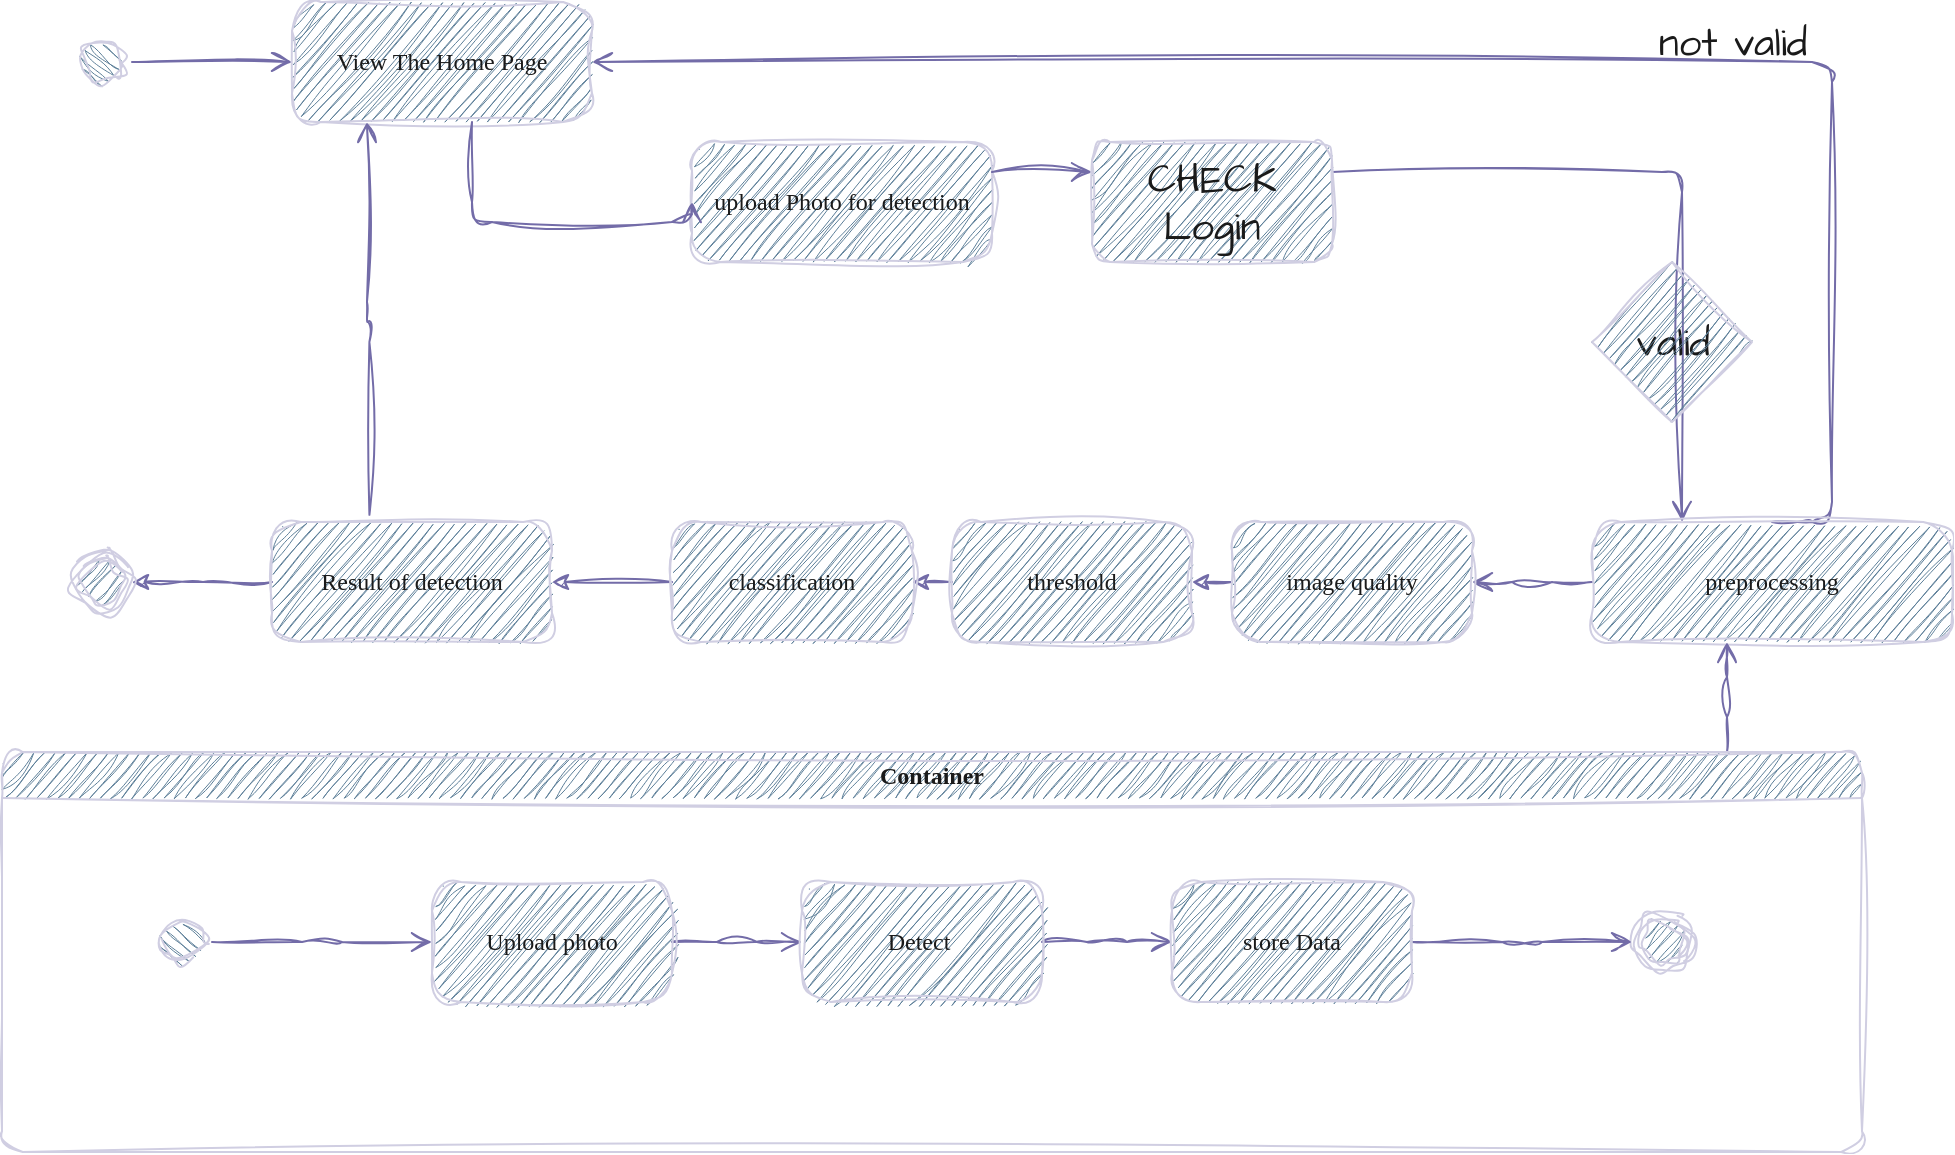 <mxfile version="23.1.1" type="device">
  <diagram name="Page-1" id="58cdce13-f638-feb5-8d6f-7d28b1aa9fa0">
    <mxGraphModel dx="1593" dy="858" grid="1" gridSize="10" guides="1" tooltips="1" connect="1" arrows="1" fold="1" page="1" pageScale="1" pageWidth="1100" pageHeight="850" background="none" math="0" shadow="0">
      <root>
        <mxCell id="0" />
        <mxCell id="1" parent="0" />
        <mxCell id="382b91b5511bd0f7-1" value="" style="ellipse;html=1;shape=startState;rounded=1;shadow=0;comic=0;labelBackgroundColor=none;fontFamily=Verdana;fontSize=12;align=center;direction=south;sketch=1;curveFitting=1;jiggle=2;fillColor=#5D7F99;strokeColor=#D0CEE2;fontColor=#1A1A1A;" parent="1" vertex="1">
          <mxGeometry x="130" y="135" width="30" height="30" as="geometry" />
        </mxCell>
        <mxCell id="JYUvKQz0RCe1icZf_Smw-19" style="edgeStyle=orthogonalEdgeStyle;rounded=0;hachureGap=4;orthogonalLoop=1;jettySize=auto;html=1;fontFamily=Architects Daughter;fontSource=https%3A%2F%2Ffonts.googleapis.com%2Fcss%3Ffamily%3DArchitects%2BDaughter;fontSize=16;labelBackgroundColor=none;fontColor=default;sketch=1;curveFitting=1;jiggle=2;strokeColor=#736CA8;" edge="1" parent="1" source="382b91b5511bd0f7-5">
          <mxGeometry relative="1" as="geometry">
            <mxPoint x="160" y="410" as="targetPoint" />
          </mxGeometry>
        </mxCell>
        <mxCell id="382b91b5511bd0f7-5" value="Result of detection" style="rounded=1;whiteSpace=wrap;html=1;arcSize=24;shadow=0;comic=0;labelBackgroundColor=none;fontFamily=Verdana;fontSize=12;align=center;sketch=1;curveFitting=1;jiggle=2;fillColor=#5D7F99;strokeColor=#D0CEE2;fontColor=#1A1A1A;" parent="1" vertex="1">
          <mxGeometry x="230" y="380" width="140" height="60" as="geometry" />
        </mxCell>
        <mxCell id="382b91b5511bd0f7-6" value="View The Home Page" style="rounded=1;whiteSpace=wrap;html=1;arcSize=24;shadow=0;comic=0;labelBackgroundColor=none;fontFamily=Verdana;fontSize=12;align=center;sketch=1;curveFitting=1;jiggle=2;fillColor=#5D7F99;strokeColor=#D0CEE2;fontColor=#1A1A1A;" parent="1" vertex="1">
          <mxGeometry x="240" y="120" width="150" height="60" as="geometry" />
        </mxCell>
        <mxCell id="3cde6dad864a17aa-3" style="edgeStyle=orthogonalEdgeStyle;html=1;exitX=1;exitY=0.25;entryX=0.25;entryY=0;labelBackgroundColor=none;endArrow=open;endSize=8;fontFamily=Verdana;fontSize=12;align=left;fontColor=default;sketch=1;curveFitting=1;jiggle=2;strokeColor=#736CA8;" parent="1" source="JYUvKQz0RCe1icZf_Smw-6" target="382b91b5511bd0f7-9" edge="1">
          <mxGeometry relative="1" as="geometry" />
        </mxCell>
        <mxCell id="382b91b5511bd0f7-7" value="upload Photo for detection" style="rounded=1;whiteSpace=wrap;html=1;arcSize=24;shadow=0;comic=0;labelBackgroundColor=none;fontFamily=Verdana;fontSize=12;align=center;sketch=1;curveFitting=1;jiggle=2;fillColor=#5D7F99;strokeColor=#D0CEE2;fontColor=#1A1A1A;" parent="1" vertex="1">
          <mxGeometry x="440" y="190" width="150" height="60" as="geometry" />
        </mxCell>
        <mxCell id="3cde6dad864a17aa-4" style="edgeStyle=orthogonalEdgeStyle;html=1;exitX=0.5;exitY=0;entryX=1;entryY=0.5;labelBackgroundColor=none;endArrow=open;endSize=8;fontFamily=Verdana;fontSize=12;align=left;exitDx=0;exitDy=0;fontColor=default;sketch=1;curveFitting=1;jiggle=2;strokeColor=#736CA8;" parent="1" source="382b91b5511bd0f7-9" target="382b91b5511bd0f7-6" edge="1">
          <mxGeometry relative="1" as="geometry">
            <Array as="points">
              <mxPoint x="1010" y="150" />
            </Array>
          </mxGeometry>
        </mxCell>
        <mxCell id="3cde6dad864a17aa-13" style="edgeStyle=elbowEdgeStyle;html=1;exitX=0;exitY=0.5;entryX=1;entryY=0.5;labelBackgroundColor=none;endArrow=open;endSize=8;fontFamily=Verdana;fontSize=12;align=left;entryDx=0;entryDy=0;exitDx=0;exitDy=0;fontColor=default;sketch=1;curveFitting=1;jiggle=2;strokeColor=#736CA8;" parent="1" source="382b91b5511bd0f7-9" target="382b91b5511bd0f7-10" edge="1">
          <mxGeometry relative="1" as="geometry">
            <Array as="points">
              <mxPoint x="860" y="400" />
            </Array>
          </mxGeometry>
        </mxCell>
        <mxCell id="382b91b5511bd0f7-9" value="preprocessing" style="rounded=1;whiteSpace=wrap;html=1;arcSize=24;shadow=0;comic=0;labelBackgroundColor=none;fontFamily=Verdana;fontSize=12;align=center;sketch=1;curveFitting=1;jiggle=2;fillColor=#5D7F99;strokeColor=#D0CEE2;fontColor=#1A1A1A;" parent="1" vertex="1">
          <mxGeometry x="890" y="380" width="180" height="60" as="geometry" />
        </mxCell>
        <mxCell id="JYUvKQz0RCe1icZf_Smw-16" style="edgeStyle=orthogonalEdgeStyle;rounded=0;hachureGap=4;orthogonalLoop=1;jettySize=auto;html=1;exitX=0;exitY=0.5;exitDx=0;exitDy=0;entryX=1;entryY=0.5;entryDx=0;entryDy=0;fontFamily=Architects Daughter;fontSource=https%3A%2F%2Ffonts.googleapis.com%2Fcss%3Ffamily%3DArchitects%2BDaughter;fontSize=16;labelBackgroundColor=none;fontColor=default;sketch=1;curveFitting=1;jiggle=2;strokeColor=#736CA8;" edge="1" parent="1" source="382b91b5511bd0f7-10" target="JYUvKQz0RCe1icZf_Smw-14">
          <mxGeometry relative="1" as="geometry" />
        </mxCell>
        <mxCell id="382b91b5511bd0f7-10" value="image quality" style="rounded=1;whiteSpace=wrap;html=1;arcSize=24;shadow=0;comic=0;labelBackgroundColor=none;fontFamily=Verdana;fontSize=12;align=center;sketch=1;curveFitting=1;jiggle=2;fillColor=#5D7F99;strokeColor=#D0CEE2;fontColor=#1A1A1A;" parent="1" vertex="1">
          <mxGeometry x="710" y="380" width="120" height="60" as="geometry" />
        </mxCell>
        <mxCell id="3cde6dad864a17aa-5" style="edgeStyle=elbowEdgeStyle;html=1;labelBackgroundColor=none;endArrow=open;endSize=8;fontFamily=Verdana;fontSize=12;align=left;fontColor=default;sketch=1;curveFitting=1;jiggle=2;strokeColor=#736CA8;" parent="1" source="2a3bc250acf0617d-7" target="382b91b5511bd0f7-9" edge="1">
          <mxGeometry relative="1" as="geometry" />
        </mxCell>
        <mxCell id="2a3bc250acf0617d-7" value="Container" style="swimlane;whiteSpace=wrap;html=1;rounded=1;shadow=0;comic=0;labelBackgroundColor=none;strokeWidth=1;fontFamily=Verdana;fontSize=12;align=center;sketch=1;curveFitting=1;jiggle=2;fillColor=#5D7F99;strokeColor=#D0CEE2;fontColor=#1A1A1A;" parent="1" vertex="1">
          <mxGeometry x="95" y="495" width="930" height="200" as="geometry" />
        </mxCell>
        <mxCell id="3cde6dad864a17aa-10" style="edgeStyle=elbowEdgeStyle;html=1;labelBackgroundColor=none;endArrow=open;endSize=8;fontFamily=Verdana;fontSize=12;align=left;fontColor=default;sketch=1;curveFitting=1;jiggle=2;strokeColor=#736CA8;" parent="2a3bc250acf0617d-7" source="382b91b5511bd0f7-8" target="3cde6dad864a17aa-1" edge="1">
          <mxGeometry relative="1" as="geometry" />
        </mxCell>
        <mxCell id="382b91b5511bd0f7-8" value="Upload photo" style="rounded=1;whiteSpace=wrap;html=1;arcSize=24;shadow=0;comic=0;labelBackgroundColor=none;fontFamily=Verdana;fontSize=12;align=center;sketch=1;curveFitting=1;jiggle=2;fillColor=#5D7F99;strokeColor=#D0CEE2;fontColor=#1A1A1A;" parent="2a3bc250acf0617d-7" vertex="1">
          <mxGeometry x="215" y="65" width="120" height="60" as="geometry" />
        </mxCell>
        <mxCell id="24f968d109e7d6b4-3" value="" style="ellipse;html=1;shape=endState;rounded=1;shadow=0;comic=0;labelBackgroundColor=none;fontFamily=Verdana;fontSize=12;align=center;sketch=1;curveFitting=1;jiggle=2;fillColor=#5D7F99;strokeColor=#D0CEE2;fontColor=#1A1A1A;" parent="2a3bc250acf0617d-7" vertex="1">
          <mxGeometry x="815" y="80" width="30" height="30" as="geometry" />
        </mxCell>
        <mxCell id="3cde6dad864a17aa-9" style="edgeStyle=elbowEdgeStyle;html=1;labelBackgroundColor=none;endArrow=open;endSize=8;fontFamily=Verdana;fontSize=12;align=left;fontColor=default;sketch=1;curveFitting=1;jiggle=2;strokeColor=#736CA8;" parent="2a3bc250acf0617d-7" source="2a3bc250acf0617d-3" target="382b91b5511bd0f7-8" edge="1">
          <mxGeometry relative="1" as="geometry" />
        </mxCell>
        <mxCell id="2a3bc250acf0617d-3" value="" style="ellipse;html=1;shape=startState;rounded=1;shadow=0;comic=0;labelBackgroundColor=none;fontFamily=Verdana;fontSize=12;align=center;direction=south;sketch=1;curveFitting=1;jiggle=2;fillColor=#5D7F99;strokeColor=#D0CEE2;fontColor=#1A1A1A;" parent="2a3bc250acf0617d-7" vertex="1">
          <mxGeometry x="75" y="80" width="30" height="30" as="geometry" />
        </mxCell>
        <mxCell id="3cde6dad864a17aa-11" style="edgeStyle=elbowEdgeStyle;html=1;labelBackgroundColor=none;endArrow=open;endSize=8;fontFamily=Verdana;fontSize=12;align=left;fontColor=default;sketch=1;curveFitting=1;jiggle=2;strokeColor=#736CA8;" parent="2a3bc250acf0617d-7" source="3cde6dad864a17aa-1" target="3cde6dad864a17aa-2" edge="1">
          <mxGeometry relative="1" as="geometry" />
        </mxCell>
        <mxCell id="3cde6dad864a17aa-1" value="Detect&amp;nbsp;" style="rounded=1;whiteSpace=wrap;html=1;arcSize=24;shadow=0;comic=0;labelBackgroundColor=none;fontFamily=Verdana;fontSize=12;align=center;sketch=1;curveFitting=1;jiggle=2;fillColor=#5D7F99;strokeColor=#D0CEE2;fontColor=#1A1A1A;" parent="2a3bc250acf0617d-7" vertex="1">
          <mxGeometry x="400" y="65" width="120" height="60" as="geometry" />
        </mxCell>
        <mxCell id="3cde6dad864a17aa-12" style="edgeStyle=elbowEdgeStyle;html=1;labelBackgroundColor=none;endArrow=open;endSize=8;fontFamily=Verdana;fontSize=12;align=left;fontColor=default;sketch=1;curveFitting=1;jiggle=2;strokeColor=#736CA8;" parent="2a3bc250acf0617d-7" source="3cde6dad864a17aa-2" target="24f968d109e7d6b4-3" edge="1">
          <mxGeometry relative="1" as="geometry" />
        </mxCell>
        <mxCell id="3cde6dad864a17aa-2" value="store Data" style="rounded=1;whiteSpace=wrap;html=1;arcSize=24;shadow=0;comic=0;labelBackgroundColor=none;fontFamily=Verdana;fontSize=12;align=center;sketch=1;curveFitting=1;jiggle=2;fillColor=#5D7F99;strokeColor=#D0CEE2;fontColor=#1A1A1A;" parent="2a3bc250acf0617d-7" vertex="1">
          <mxGeometry x="585" y="65" width="120" height="60" as="geometry" />
        </mxCell>
        <mxCell id="2a3bc250acf0617d-9" style="edgeStyle=orthogonalEdgeStyle;html=1;labelBackgroundColor=none;endArrow=open;endSize=8;fontFamily=Verdana;fontSize=12;align=left;fontColor=default;sketch=1;curveFitting=1;jiggle=2;strokeColor=#736CA8;" parent="1" source="382b91b5511bd0f7-1" target="382b91b5511bd0f7-6" edge="1">
          <mxGeometry relative="1" as="geometry" />
        </mxCell>
        <mxCell id="2a3bc250acf0617d-10" style="edgeStyle=orthogonalEdgeStyle;html=1;labelBackgroundColor=none;endArrow=open;endSize=8;fontFamily=Verdana;fontSize=12;align=left;entryX=0;entryY=0.5;fontColor=default;sketch=1;curveFitting=1;jiggle=2;strokeColor=#736CA8;" parent="1" source="382b91b5511bd0f7-6" target="382b91b5511bd0f7-7" edge="1">
          <mxGeometry relative="1" as="geometry">
            <Array as="points">
              <mxPoint x="330" y="230" />
            </Array>
          </mxGeometry>
        </mxCell>
        <mxCell id="2a3bc250acf0617d-12" style="edgeStyle=orthogonalEdgeStyle;html=1;exitX=0.348;exitY=-0.06;entryX=0.25;entryY=1;labelBackgroundColor=none;endArrow=open;endSize=8;fontFamily=Verdana;fontSize=12;align=left;exitDx=0;exitDy=0;exitPerimeter=0;fontColor=default;sketch=1;curveFitting=1;jiggle=2;strokeColor=#736CA8;" parent="1" source="382b91b5511bd0f7-5" target="382b91b5511bd0f7-6" edge="1">
          <mxGeometry relative="1" as="geometry" />
        </mxCell>
        <mxCell id="JYUvKQz0RCe1icZf_Smw-7" value="" style="edgeStyle=orthogonalEdgeStyle;html=1;exitX=1;exitY=0.25;entryX=0;entryY=0.25;labelBackgroundColor=none;endArrow=open;endSize=8;fontFamily=Verdana;fontSize=12;align=left;entryDx=0;entryDy=0;fontColor=default;sketch=1;curveFitting=1;jiggle=2;strokeColor=#736CA8;" edge="1" parent="1" source="382b91b5511bd0f7-7" target="JYUvKQz0RCe1icZf_Smw-6">
          <mxGeometry relative="1" as="geometry">
            <mxPoint x="590" y="215" as="sourcePoint" />
            <mxPoint x="820" y="310" as="targetPoint" />
          </mxGeometry>
        </mxCell>
        <mxCell id="JYUvKQz0RCe1icZf_Smw-6" value="CHECK Login" style="rounded=1;whiteSpace=wrap;html=1;hachureGap=4;fontFamily=Architects Daughter;fontSource=https%3A%2F%2Ffonts.googleapis.com%2Fcss%3Ffamily%3DArchitects%2BDaughter;fontSize=20;labelBackgroundColor=none;sketch=1;curveFitting=1;jiggle=2;fillColor=#5D7F99;strokeColor=#D0CEE2;fontColor=#1A1A1A;" vertex="1" parent="1">
          <mxGeometry x="640" y="190" width="120" height="60" as="geometry" />
        </mxCell>
        <mxCell id="JYUvKQz0RCe1icZf_Smw-9" value="not valid" style="text;html=1;align=center;verticalAlign=middle;resizable=0;points=[];autosize=1;strokeColor=none;fillColor=none;fontSize=20;fontFamily=Architects Daughter;labelBackgroundColor=none;sketch=1;curveFitting=1;jiggle=2;fontColor=#1A1A1A;" vertex="1" parent="1">
          <mxGeometry x="910" y="120" width="100" height="40" as="geometry" />
        </mxCell>
        <mxCell id="JYUvKQz0RCe1icZf_Smw-17" style="edgeStyle=orthogonalEdgeStyle;rounded=0;hachureGap=4;orthogonalLoop=1;jettySize=auto;html=1;exitX=0;exitY=0.5;exitDx=0;exitDy=0;entryX=1;entryY=0.5;entryDx=0;entryDy=0;fontFamily=Architects Daughter;fontSource=https%3A%2F%2Ffonts.googleapis.com%2Fcss%3Ffamily%3DArchitects%2BDaughter;fontSize=16;labelBackgroundColor=none;fontColor=default;sketch=1;curveFitting=1;jiggle=2;strokeColor=#736CA8;" edge="1" parent="1" source="JYUvKQz0RCe1icZf_Smw-14" target="JYUvKQz0RCe1icZf_Smw-15">
          <mxGeometry relative="1" as="geometry" />
        </mxCell>
        <mxCell id="JYUvKQz0RCe1icZf_Smw-14" value="threshold" style="rounded=1;whiteSpace=wrap;html=1;arcSize=24;shadow=0;comic=0;labelBackgroundColor=none;fontFamily=Verdana;fontSize=12;align=center;sketch=1;curveFitting=1;jiggle=2;fillColor=#5D7F99;strokeColor=#D0CEE2;fontColor=#1A1A1A;" vertex="1" parent="1">
          <mxGeometry x="570" y="380" width="120" height="60" as="geometry" />
        </mxCell>
        <mxCell id="JYUvKQz0RCe1icZf_Smw-18" style="edgeStyle=orthogonalEdgeStyle;rounded=0;hachureGap=4;orthogonalLoop=1;jettySize=auto;html=1;fontFamily=Architects Daughter;fontSource=https%3A%2F%2Ffonts.googleapis.com%2Fcss%3Ffamily%3DArchitects%2BDaughter;fontSize=16;labelBackgroundColor=none;fontColor=default;sketch=1;curveFitting=1;jiggle=2;strokeColor=#736CA8;" edge="1" parent="1" source="JYUvKQz0RCe1icZf_Smw-15" target="382b91b5511bd0f7-5">
          <mxGeometry relative="1" as="geometry" />
        </mxCell>
        <mxCell id="JYUvKQz0RCe1icZf_Smw-15" value="classification" style="rounded=1;whiteSpace=wrap;html=1;arcSize=24;shadow=0;comic=0;labelBackgroundColor=none;fontFamily=Verdana;fontSize=12;align=center;sketch=1;curveFitting=1;jiggle=2;fillColor=#5D7F99;strokeColor=#D0CEE2;fontColor=#1A1A1A;" vertex="1" parent="1">
          <mxGeometry x="430" y="380" width="120" height="60" as="geometry" />
        </mxCell>
        <mxCell id="JYUvKQz0RCe1icZf_Smw-21" value="" style="ellipse;html=1;shape=endState;rounded=1;shadow=0;comic=0;labelBackgroundColor=none;fontFamily=Verdana;fontSize=12;align=center;sketch=1;curveFitting=1;jiggle=2;fillColor=#5D7F99;strokeColor=#D0CEE2;fontColor=#1A1A1A;" vertex="1" parent="1">
          <mxGeometry x="130" y="395" width="30" height="30" as="geometry" />
        </mxCell>
        <mxCell id="JYUvKQz0RCe1icZf_Smw-11" value="valid" style="text;html=1;align=center;verticalAlign=middle;resizable=0;points=[];autosize=1;strokeColor=none;fillColor=none;fontSize=20;fontFamily=Architects Daughter;labelBackgroundColor=none;sketch=1;curveFitting=1;jiggle=2;fontColor=#1A1A1A;" vertex="1" parent="1">
          <mxGeometry x="900" y="270" width="60" height="40" as="geometry" />
        </mxCell>
        <mxCell id="JYUvKQz0RCe1icZf_Smw-8" value="" style="rhombus;whiteSpace=wrap;html=1;hachureGap=4;fontFamily=Architects Daughter;fontSource=https%3A%2F%2Ffonts.googleapis.com%2Fcss%3Ffamily%3DArchitects%2BDaughter;fontSize=20;labelBackgroundColor=none;sketch=1;curveFitting=1;jiggle=2;fillColor=#5D7F99;strokeColor=#D0CEE2;fontColor=#1A1A1A;" vertex="1" parent="1">
          <mxGeometry x="890" y="250" width="80" height="80" as="geometry" />
        </mxCell>
      </root>
    </mxGraphModel>
  </diagram>
</mxfile>
